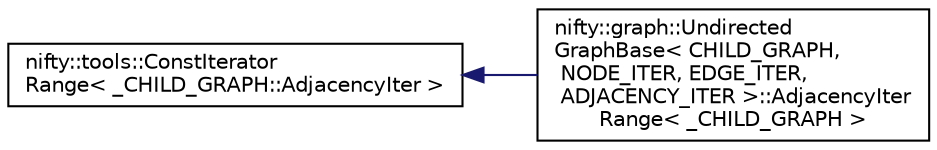 digraph "Graphical Class Hierarchy"
{
  edge [fontname="Helvetica",fontsize="10",labelfontname="Helvetica",labelfontsize="10"];
  node [fontname="Helvetica",fontsize="10",shape=record];
  rankdir="LR";
  Node1 [label="nifty::tools::ConstIterator\lRange\< _CHILD_GRAPH::AdjacencyIter \>",height=0.2,width=0.4,color="black", fillcolor="white", style="filled",URL="$classnifty_1_1tools_1_1ConstIteratorRange.html"];
  Node1 -> Node2 [dir="back",color="midnightblue",fontsize="10",style="solid",fontname="Helvetica"];
  Node2 [label="nifty::graph::Undirected\lGraphBase\< CHILD_GRAPH,\l NODE_ITER, EDGE_ITER,\l ADJACENCY_ITER \>::AdjacencyIter\lRange\< _CHILD_GRAPH \>",height=0.2,width=0.4,color="black", fillcolor="white", style="filled",URL="$structnifty_1_1graph_1_1UndirectedGraphBase_1_1AdjacencyIterRange.html"];
}
